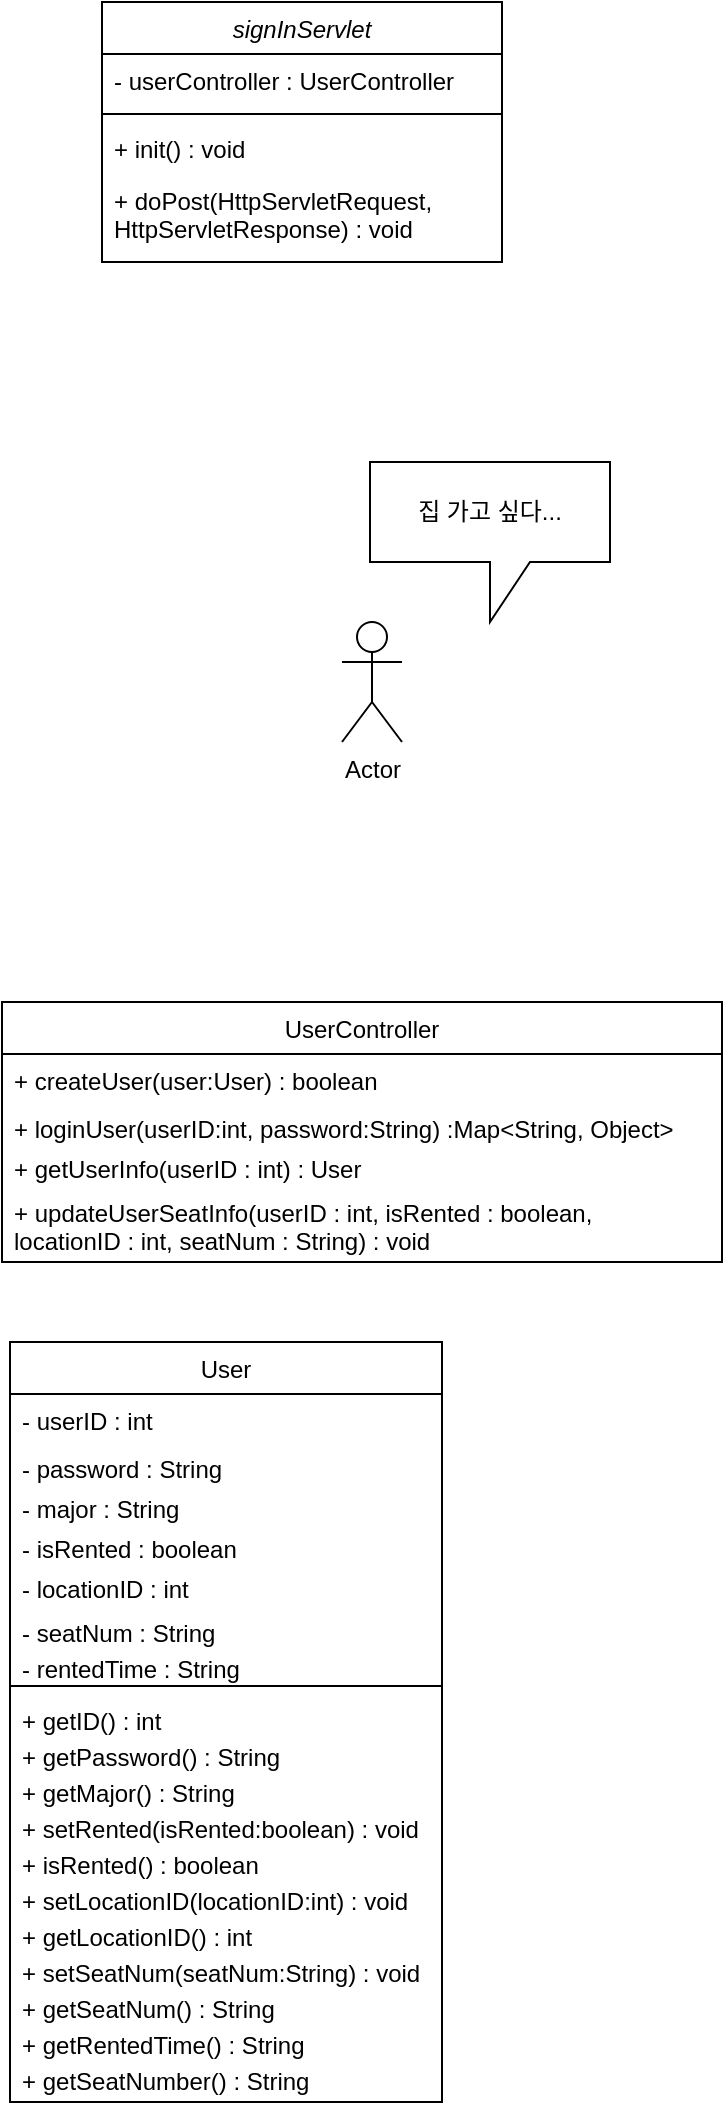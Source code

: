<mxfile version="24.4.6" type="github">
  <diagram name="페이지-1" id="pBuifLQtF7rdROxbTCVa">
    <mxGraphModel dx="1224" dy="625" grid="1" gridSize="10" guides="1" tooltips="1" connect="1" arrows="1" fold="1" page="1" pageScale="1" pageWidth="827" pageHeight="1169" math="0" shadow="0">
      <root>
        <mxCell id="0" />
        <mxCell id="1" parent="0" />
        <mxCell id="6CEw_GWxifUlUUtiViGe-1" value="Actor" style="shape=umlActor;verticalLabelPosition=bottom;verticalAlign=top;html=1;outlineConnect=0;" parent="1" vertex="1">
          <mxGeometry x="400" y="320" width="30" height="60" as="geometry" />
        </mxCell>
        <mxCell id="6CEw_GWxifUlUUtiViGe-2" value="집 가고 싶다..." style="shape=callout;whiteSpace=wrap;html=1;perimeter=calloutPerimeter;" parent="1" vertex="1">
          <mxGeometry x="414" y="240" width="120" height="80" as="geometry" />
        </mxCell>
        <mxCell id="58XBsHRDKUcaZ5kRh0gD-1" value="signInServlet" style="swimlane;fontStyle=2;align=center;verticalAlign=top;childLayout=stackLayout;horizontal=1;startSize=26;horizontalStack=0;resizeParent=1;resizeLast=0;collapsible=1;marginBottom=0;rounded=0;shadow=0;strokeWidth=1;" vertex="1" parent="1">
          <mxGeometry x="280" y="10" width="200" height="130" as="geometry">
            <mxRectangle x="230" y="140" width="160" height="26" as="alternateBounds" />
          </mxGeometry>
        </mxCell>
        <mxCell id="58XBsHRDKUcaZ5kRh0gD-2" value="- userController : UserController" style="text;align=left;verticalAlign=top;spacingLeft=4;spacingRight=4;overflow=hidden;rotatable=0;points=[[0,0.5],[1,0.5]];portConstraint=eastwest;" vertex="1" parent="58XBsHRDKUcaZ5kRh0gD-1">
          <mxGeometry y="26" width="200" height="26" as="geometry" />
        </mxCell>
        <mxCell id="58XBsHRDKUcaZ5kRh0gD-3" value="" style="line;html=1;strokeWidth=1;align=left;verticalAlign=middle;spacingTop=-1;spacingLeft=3;spacingRight=3;rotatable=0;labelPosition=right;points=[];portConstraint=eastwest;" vertex="1" parent="58XBsHRDKUcaZ5kRh0gD-1">
          <mxGeometry y="52" width="200" height="8" as="geometry" />
        </mxCell>
        <mxCell id="58XBsHRDKUcaZ5kRh0gD-4" value="+ init() : void  &#xa;" style="text;align=left;verticalAlign=top;spacingLeft=4;spacingRight=4;overflow=hidden;rotatable=0;points=[[0,0.5],[1,0.5]];portConstraint=eastwest;" vertex="1" parent="58XBsHRDKUcaZ5kRh0gD-1">
          <mxGeometry y="60" width="200" height="26" as="geometry" />
        </mxCell>
        <mxCell id="58XBsHRDKUcaZ5kRh0gD-5" value="+ doPost(HttpServletRequest,&#xa;HttpServletResponse) : void" style="text;align=left;verticalAlign=top;spacingLeft=4;spacingRight=4;overflow=hidden;rotatable=0;points=[[0,0.5],[1,0.5]];portConstraint=eastwest;" vertex="1" parent="58XBsHRDKUcaZ5kRh0gD-1">
          <mxGeometry y="86" width="200" height="34" as="geometry" />
        </mxCell>
        <mxCell id="58XBsHRDKUcaZ5kRh0gD-6" value="UserController" style="swimlane;fontStyle=0;align=center;verticalAlign=top;childLayout=stackLayout;horizontal=1;startSize=26;horizontalStack=0;resizeParent=1;resizeLast=0;collapsible=1;marginBottom=0;rounded=0;shadow=0;strokeWidth=1;" vertex="1" parent="1">
          <mxGeometry x="230" y="510" width="360" height="130" as="geometry">
            <mxRectangle x="130" y="380" width="160" height="26" as="alternateBounds" />
          </mxGeometry>
        </mxCell>
        <mxCell id="58XBsHRDKUcaZ5kRh0gD-7" value="+ createUser(user:User) : boolean" style="text;align=left;verticalAlign=top;spacingLeft=4;spacingRight=4;overflow=hidden;rotatable=0;points=[[0,0.5],[1,0.5]];portConstraint=eastwest;" vertex="1" parent="58XBsHRDKUcaZ5kRh0gD-6">
          <mxGeometry y="26" width="360" height="24" as="geometry" />
        </mxCell>
        <mxCell id="58XBsHRDKUcaZ5kRh0gD-8" value="+ loginUser(userID:int, password:String) :Map&lt;String, Object&gt;" style="text;align=left;verticalAlign=top;spacingLeft=4;spacingRight=4;overflow=hidden;rotatable=0;points=[[0,0.5],[1,0.5]];portConstraint=eastwest;" vertex="1" parent="58XBsHRDKUcaZ5kRh0gD-6">
          <mxGeometry y="50" width="360" height="20" as="geometry" />
        </mxCell>
        <mxCell id="58XBsHRDKUcaZ5kRh0gD-9" value="+ getUserInfo(userID : int) : User " style="text;align=left;verticalAlign=top;spacingLeft=4;spacingRight=4;overflow=hidden;rotatable=0;points=[[0,0.5],[1,0.5]];portConstraint=eastwest;" vertex="1" parent="58XBsHRDKUcaZ5kRh0gD-6">
          <mxGeometry y="70" width="360" height="22" as="geometry" />
        </mxCell>
        <mxCell id="58XBsHRDKUcaZ5kRh0gD-10" value="+ updateUserSeatInfo(userID : int, isRented : boolean, &#xa;locationID : int, seatNum : String) : void" style="text;align=left;verticalAlign=top;spacingLeft=4;spacingRight=4;overflow=hidden;rotatable=0;points=[[0,0.5],[1,0.5]];portConstraint=eastwest;" vertex="1" parent="58XBsHRDKUcaZ5kRh0gD-6">
          <mxGeometry y="92" width="360" height="38" as="geometry" />
        </mxCell>
        <mxCell id="58XBsHRDKUcaZ5kRh0gD-11" value="User" style="swimlane;fontStyle=0;align=center;verticalAlign=top;childLayout=stackLayout;horizontal=1;startSize=26;horizontalStack=0;resizeParent=1;resizeLast=0;collapsible=1;marginBottom=0;rounded=0;shadow=0;strokeWidth=1;" vertex="1" parent="1">
          <mxGeometry x="234" y="680" width="216" height="380" as="geometry">
            <mxRectangle x="130" y="380" width="160" height="26" as="alternateBounds" />
          </mxGeometry>
        </mxCell>
        <mxCell id="58XBsHRDKUcaZ5kRh0gD-12" value="- userID : int" style="text;align=left;verticalAlign=top;spacingLeft=4;spacingRight=4;overflow=hidden;rotatable=0;points=[[0,0.5],[1,0.5]];portConstraint=eastwest;" vertex="1" parent="58XBsHRDKUcaZ5kRh0gD-11">
          <mxGeometry y="26" width="216" height="24" as="geometry" />
        </mxCell>
        <mxCell id="58XBsHRDKUcaZ5kRh0gD-13" value="- password : String" style="text;align=left;verticalAlign=top;spacingLeft=4;spacingRight=4;overflow=hidden;rotatable=0;points=[[0,0.5],[1,0.5]];portConstraint=eastwest;" vertex="1" parent="58XBsHRDKUcaZ5kRh0gD-11">
          <mxGeometry y="50" width="216" height="20" as="geometry" />
        </mxCell>
        <mxCell id="58XBsHRDKUcaZ5kRh0gD-14" value="- major : String" style="text;align=left;verticalAlign=top;spacingLeft=4;spacingRight=4;overflow=hidden;rotatable=0;points=[[0,0.5],[1,0.5]];portConstraint=eastwest;" vertex="1" parent="58XBsHRDKUcaZ5kRh0gD-11">
          <mxGeometry y="70" width="216" height="20" as="geometry" />
        </mxCell>
        <mxCell id="58XBsHRDKUcaZ5kRh0gD-15" value="- isRented : boolean" style="text;align=left;verticalAlign=top;spacingLeft=4;spacingRight=4;overflow=hidden;rotatable=0;points=[[0,0.5],[1,0.5]];portConstraint=eastwest;" vertex="1" parent="58XBsHRDKUcaZ5kRh0gD-11">
          <mxGeometry y="90" width="216" height="20" as="geometry" />
        </mxCell>
        <mxCell id="58XBsHRDKUcaZ5kRh0gD-16" value="- locationID : int" style="text;align=left;verticalAlign=top;spacingLeft=4;spacingRight=4;overflow=hidden;rotatable=0;points=[[0,0.5],[1,0.5]];portConstraint=eastwest;" vertex="1" parent="58XBsHRDKUcaZ5kRh0gD-11">
          <mxGeometry y="110" width="216" height="22" as="geometry" />
        </mxCell>
        <mxCell id="58XBsHRDKUcaZ5kRh0gD-17" value="- seatNum : String" style="text;align=left;verticalAlign=top;spacingLeft=4;spacingRight=4;overflow=hidden;rotatable=0;points=[[0,0.5],[1,0.5]];portConstraint=eastwest;" vertex="1" parent="58XBsHRDKUcaZ5kRh0gD-11">
          <mxGeometry y="132" width="216" height="18" as="geometry" />
        </mxCell>
        <mxCell id="58XBsHRDKUcaZ5kRh0gD-18" value="- rentedTime : String" style="text;align=left;verticalAlign=top;spacingLeft=4;spacingRight=4;overflow=hidden;rotatable=0;points=[[0,0.5],[1,0.5]];portConstraint=eastwest;" vertex="1" parent="58XBsHRDKUcaZ5kRh0gD-11">
          <mxGeometry y="150" width="216" height="18" as="geometry" />
        </mxCell>
        <mxCell id="58XBsHRDKUcaZ5kRh0gD-19" value="" style="line;html=1;strokeWidth=1;align=left;verticalAlign=middle;spacingTop=-1;spacingLeft=3;spacingRight=3;rotatable=0;labelPosition=right;points=[];portConstraint=eastwest;" vertex="1" parent="58XBsHRDKUcaZ5kRh0gD-11">
          <mxGeometry y="168" width="216" height="8" as="geometry" />
        </mxCell>
        <mxCell id="58XBsHRDKUcaZ5kRh0gD-20" value="+ getID() : int" style="text;align=left;verticalAlign=top;spacingLeft=4;spacingRight=4;overflow=hidden;rotatable=0;points=[[0,0.5],[1,0.5]];portConstraint=eastwest;" vertex="1" parent="58XBsHRDKUcaZ5kRh0gD-11">
          <mxGeometry y="176" width="216" height="18" as="geometry" />
        </mxCell>
        <mxCell id="58XBsHRDKUcaZ5kRh0gD-21" value="+ getPassword() : String" style="text;align=left;verticalAlign=top;spacingLeft=4;spacingRight=4;overflow=hidden;rotatable=0;points=[[0,0.5],[1,0.5]];portConstraint=eastwest;" vertex="1" parent="58XBsHRDKUcaZ5kRh0gD-11">
          <mxGeometry y="194" width="216" height="18" as="geometry" />
        </mxCell>
        <mxCell id="58XBsHRDKUcaZ5kRh0gD-22" value="+ getMajor() : String" style="text;align=left;verticalAlign=top;spacingLeft=4;spacingRight=4;overflow=hidden;rotatable=0;points=[[0,0.5],[1,0.5]];portConstraint=eastwest;" vertex="1" parent="58XBsHRDKUcaZ5kRh0gD-11">
          <mxGeometry y="212" width="216" height="18" as="geometry" />
        </mxCell>
        <mxCell id="58XBsHRDKUcaZ5kRh0gD-23" value="+ setRented(isRented:boolean) : void" style="text;align=left;verticalAlign=top;spacingLeft=4;spacingRight=4;overflow=hidden;rotatable=0;points=[[0,0.5],[1,0.5]];portConstraint=eastwest;" vertex="1" parent="58XBsHRDKUcaZ5kRh0gD-11">
          <mxGeometry y="230" width="216" height="18" as="geometry" />
        </mxCell>
        <mxCell id="58XBsHRDKUcaZ5kRh0gD-24" value="+ isRented() : boolean" style="text;align=left;verticalAlign=top;spacingLeft=4;spacingRight=4;overflow=hidden;rotatable=0;points=[[0,0.5],[1,0.5]];portConstraint=eastwest;" vertex="1" parent="58XBsHRDKUcaZ5kRh0gD-11">
          <mxGeometry y="248" width="216" height="18" as="geometry" />
        </mxCell>
        <mxCell id="58XBsHRDKUcaZ5kRh0gD-25" value="+ setLocationID(locationID:int) : void" style="text;align=left;verticalAlign=top;spacingLeft=4;spacingRight=4;overflow=hidden;rotatable=0;points=[[0,0.5],[1,0.5]];portConstraint=eastwest;" vertex="1" parent="58XBsHRDKUcaZ5kRh0gD-11">
          <mxGeometry y="266" width="216" height="18" as="geometry" />
        </mxCell>
        <mxCell id="58XBsHRDKUcaZ5kRh0gD-26" value="+ getLocationID() : int" style="text;align=left;verticalAlign=top;spacingLeft=4;spacingRight=4;overflow=hidden;rotatable=0;points=[[0,0.5],[1,0.5]];portConstraint=eastwest;" vertex="1" parent="58XBsHRDKUcaZ5kRh0gD-11">
          <mxGeometry y="284" width="216" height="18" as="geometry" />
        </mxCell>
        <mxCell id="58XBsHRDKUcaZ5kRh0gD-27" value="+ setSeatNum(seatNum:String) : void" style="text;align=left;verticalAlign=top;spacingLeft=4;spacingRight=4;overflow=hidden;rotatable=0;points=[[0,0.5],[1,0.5]];portConstraint=eastwest;" vertex="1" parent="58XBsHRDKUcaZ5kRh0gD-11">
          <mxGeometry y="302" width="216" height="18" as="geometry" />
        </mxCell>
        <mxCell id="58XBsHRDKUcaZ5kRh0gD-28" value="+ getSeatNum() : String" style="text;align=left;verticalAlign=top;spacingLeft=4;spacingRight=4;overflow=hidden;rotatable=0;points=[[0,0.5],[1,0.5]];portConstraint=eastwest;" vertex="1" parent="58XBsHRDKUcaZ5kRh0gD-11">
          <mxGeometry y="320" width="216" height="18" as="geometry" />
        </mxCell>
        <mxCell id="58XBsHRDKUcaZ5kRh0gD-29" value="+ getRentedTime() : String" style="text;align=left;verticalAlign=top;spacingLeft=4;spacingRight=4;overflow=hidden;rotatable=0;points=[[0,0.5],[1,0.5]];portConstraint=eastwest;" vertex="1" parent="58XBsHRDKUcaZ5kRh0gD-11">
          <mxGeometry y="338" width="216" height="18" as="geometry" />
        </mxCell>
        <mxCell id="58XBsHRDKUcaZ5kRh0gD-30" value="+ getSeatNumber() : String" style="text;align=left;verticalAlign=top;spacingLeft=4;spacingRight=4;overflow=hidden;rotatable=0;points=[[0,0.5],[1,0.5]];portConstraint=eastwest;" vertex="1" parent="58XBsHRDKUcaZ5kRh0gD-11">
          <mxGeometry y="356" width="216" height="18" as="geometry" />
        </mxCell>
      </root>
    </mxGraphModel>
  </diagram>
</mxfile>

